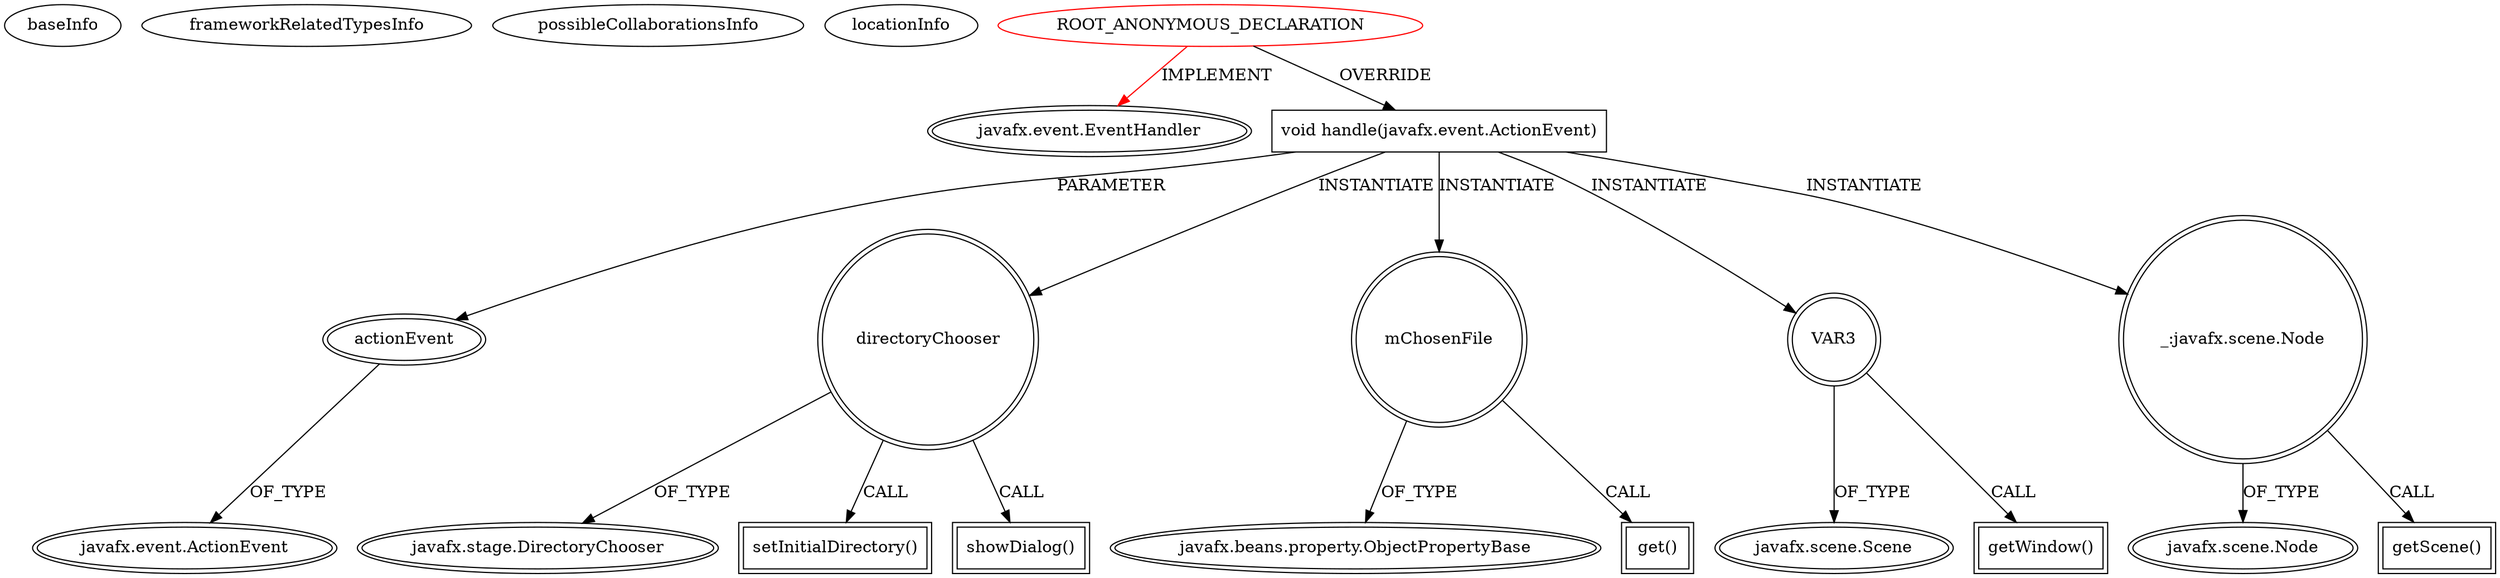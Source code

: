 digraph {
baseInfo[graphId=4621,category="extension_graph",isAnonymous=true,possibleRelation=false]
frameworkRelatedTypesInfo[0="javafx.event.EventHandler"]
possibleCollaborationsInfo[]
locationInfo[projectName="v1ct04-lagbackup",filePath="/v1ct04-lagbackup/lagbackup-master/src/com/v1ct04/ces22/lagbackup/view/custom/FileChooseElement.java",contextSignature="void FileChooseElement(javafx.stage.DirectoryChooser)",graphId="4621"]
0[label="ROOT_ANONYMOUS_DECLARATION",vertexType="ROOT_ANONYMOUS_DECLARATION",isFrameworkType=false,color=red]
1[label="javafx.event.EventHandler",vertexType="FRAMEWORK_INTERFACE_TYPE",isFrameworkType=true,peripheries=2]
5[label="void handle(javafx.event.ActionEvent)",vertexType="OVERRIDING_METHOD_DECLARATION",isFrameworkType=false,shape=box]
6[label="actionEvent",vertexType="PARAMETER_DECLARATION",isFrameworkType=true,peripheries=2]
7[label="javafx.event.ActionEvent",vertexType="FRAMEWORK_CLASS_TYPE",isFrameworkType=true,peripheries=2]
8[label="directoryChooser",vertexType="VARIABLE_EXPRESION",isFrameworkType=true,peripheries=2,shape=circle]
10[label="javafx.stage.DirectoryChooser",vertexType="FRAMEWORK_CLASS_TYPE",isFrameworkType=true,peripheries=2]
9[label="setInitialDirectory()",vertexType="INSIDE_CALL",isFrameworkType=true,peripheries=2,shape=box]
11[label="mChosenFile",vertexType="VARIABLE_EXPRESION",isFrameworkType=true,peripheries=2,shape=circle]
13[label="javafx.beans.property.ObjectPropertyBase",vertexType="FRAMEWORK_CLASS_TYPE",isFrameworkType=true,peripheries=2]
12[label="get()",vertexType="INSIDE_CALL",isFrameworkType=true,peripheries=2,shape=box]
15[label="showDialog()",vertexType="INSIDE_CALL",isFrameworkType=true,peripheries=2,shape=box]
16[label="VAR3",vertexType="VARIABLE_EXPRESION",isFrameworkType=true,peripheries=2,shape=circle]
18[label="javafx.scene.Scene",vertexType="FRAMEWORK_CLASS_TYPE",isFrameworkType=true,peripheries=2]
17[label="getWindow()",vertexType="INSIDE_CALL",isFrameworkType=true,peripheries=2,shape=box]
19[label="_:javafx.scene.Node",vertexType="VARIABLE_EXPRESION",isFrameworkType=true,peripheries=2,shape=circle]
21[label="javafx.scene.Node",vertexType="FRAMEWORK_CLASS_TYPE",isFrameworkType=true,peripheries=2]
20[label="getScene()",vertexType="INSIDE_CALL",isFrameworkType=true,peripheries=2,shape=box]
0->1[label="IMPLEMENT",color=red]
0->5[label="OVERRIDE"]
6->7[label="OF_TYPE"]
5->6[label="PARAMETER"]
5->8[label="INSTANTIATE"]
8->10[label="OF_TYPE"]
8->9[label="CALL"]
5->11[label="INSTANTIATE"]
11->13[label="OF_TYPE"]
11->12[label="CALL"]
8->15[label="CALL"]
5->16[label="INSTANTIATE"]
16->18[label="OF_TYPE"]
16->17[label="CALL"]
5->19[label="INSTANTIATE"]
19->21[label="OF_TYPE"]
19->20[label="CALL"]
}
